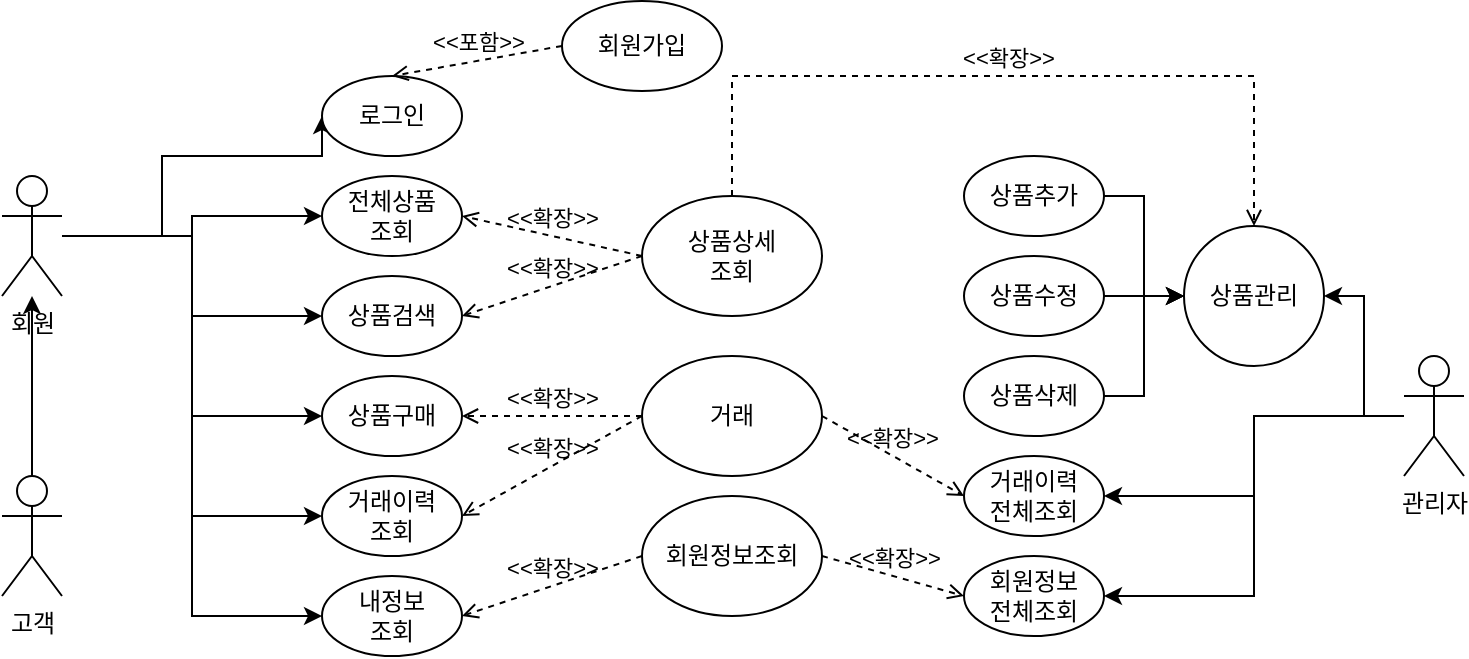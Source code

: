<mxfile version="22.0.4" type="device">
  <diagram name="페이지-1" id="TqrH6-Eq9_K3HOuwOP_P">
    <mxGraphModel dx="875" dy="452" grid="1" gridSize="10" guides="1" tooltips="1" connect="1" arrows="1" fold="1" page="1" pageScale="1" pageWidth="827" pageHeight="1169" math="0" shadow="0">
      <root>
        <mxCell id="0" />
        <mxCell id="1" parent="0" />
        <mxCell id="qsNLnsfJQvfggT2bFRAm-9" style="edgeStyle=orthogonalEdgeStyle;rounded=0;orthogonalLoop=1;jettySize=auto;html=1;entryX=0;entryY=0.5;entryDx=0;entryDy=0;" edge="1" parent="1" source="qsNLnsfJQvfggT2bFRAm-2" target="qsNLnsfJQvfggT2bFRAm-17">
          <mxGeometry relative="1" as="geometry">
            <mxPoint x="160" y="100" as="targetPoint" />
            <Array as="points">
              <mxPoint x="120" y="120" />
              <mxPoint x="120" y="80" />
              <mxPoint x="200" y="80" />
            </Array>
          </mxGeometry>
        </mxCell>
        <mxCell id="qsNLnsfJQvfggT2bFRAm-25" style="edgeStyle=orthogonalEdgeStyle;rounded=0;orthogonalLoop=1;jettySize=auto;html=1;entryX=0;entryY=0.5;entryDx=0;entryDy=0;" edge="1" parent="1" source="qsNLnsfJQvfggT2bFRAm-2" target="qsNLnsfJQvfggT2bFRAm-22">
          <mxGeometry relative="1" as="geometry" />
        </mxCell>
        <mxCell id="qsNLnsfJQvfggT2bFRAm-26" style="edgeStyle=orthogonalEdgeStyle;rounded=0;orthogonalLoop=1;jettySize=auto;html=1;entryX=0;entryY=0.5;entryDx=0;entryDy=0;" edge="1" parent="1" source="qsNLnsfJQvfggT2bFRAm-2" target="qsNLnsfJQvfggT2bFRAm-23">
          <mxGeometry relative="1" as="geometry" />
        </mxCell>
        <mxCell id="qsNLnsfJQvfggT2bFRAm-40" style="edgeStyle=orthogonalEdgeStyle;rounded=0;orthogonalLoop=1;jettySize=auto;html=1;entryX=0;entryY=0.5;entryDx=0;entryDy=0;" edge="1" parent="1" source="qsNLnsfJQvfggT2bFRAm-2" target="qsNLnsfJQvfggT2bFRAm-27">
          <mxGeometry relative="1" as="geometry" />
        </mxCell>
        <mxCell id="qsNLnsfJQvfggT2bFRAm-41" style="edgeStyle=orthogonalEdgeStyle;rounded=0;orthogonalLoop=1;jettySize=auto;html=1;entryX=0;entryY=0.5;entryDx=0;entryDy=0;" edge="1" parent="1" source="qsNLnsfJQvfggT2bFRAm-2" target="qsNLnsfJQvfggT2bFRAm-39">
          <mxGeometry relative="1" as="geometry" />
        </mxCell>
        <mxCell id="qsNLnsfJQvfggT2bFRAm-43" style="edgeStyle=orthogonalEdgeStyle;rounded=0;orthogonalLoop=1;jettySize=auto;html=1;entryX=0;entryY=0.5;entryDx=0;entryDy=0;" edge="1" parent="1" source="qsNLnsfJQvfggT2bFRAm-2" target="qsNLnsfJQvfggT2bFRAm-42">
          <mxGeometry relative="1" as="geometry" />
        </mxCell>
        <object label="회원" id="qsNLnsfJQvfggT2bFRAm-2">
          <mxCell style="shape=umlActor;verticalLabelPosition=bottom;verticalAlign=top;html=1;direction=east;" vertex="1" parent="1">
            <mxGeometry x="40" y="90" width="30" height="60" as="geometry" />
          </mxCell>
        </object>
        <mxCell id="qsNLnsfJQvfggT2bFRAm-57" style="edgeStyle=orthogonalEdgeStyle;rounded=0;orthogonalLoop=1;jettySize=auto;html=1;entryX=1;entryY=0.5;entryDx=0;entryDy=0;" edge="1" parent="1" source="qsNLnsfJQvfggT2bFRAm-10" target="qsNLnsfJQvfggT2bFRAm-53">
          <mxGeometry relative="1" as="geometry" />
        </mxCell>
        <mxCell id="qsNLnsfJQvfggT2bFRAm-62" style="edgeStyle=orthogonalEdgeStyle;rounded=0;orthogonalLoop=1;jettySize=auto;html=1;entryX=1;entryY=0.5;entryDx=0;entryDy=0;" edge="1" parent="1" source="qsNLnsfJQvfggT2bFRAm-10" target="qsNLnsfJQvfggT2bFRAm-60">
          <mxGeometry relative="1" as="geometry" />
        </mxCell>
        <mxCell id="qsNLnsfJQvfggT2bFRAm-63" style="edgeStyle=orthogonalEdgeStyle;rounded=0;orthogonalLoop=1;jettySize=auto;html=1;entryX=1;entryY=0.5;entryDx=0;entryDy=0;" edge="1" parent="1" source="qsNLnsfJQvfggT2bFRAm-10" target="qsNLnsfJQvfggT2bFRAm-61">
          <mxGeometry relative="1" as="geometry" />
        </mxCell>
        <mxCell id="qsNLnsfJQvfggT2bFRAm-10" value="관리자&lt;br&gt;" style="shape=umlActor;verticalLabelPosition=bottom;verticalAlign=top;html=1;" vertex="1" parent="1">
          <mxGeometry x="741" y="180" width="30" height="60" as="geometry" />
        </mxCell>
        <mxCell id="qsNLnsfJQvfggT2bFRAm-12" value="회원가입" style="ellipse;whiteSpace=wrap;html=1;" vertex="1" parent="1">
          <mxGeometry x="320" y="2.5" width="80" height="45" as="geometry" />
        </mxCell>
        <mxCell id="qsNLnsfJQvfggT2bFRAm-17" value="로그인" style="ellipse;whiteSpace=wrap;html=1;" vertex="1" parent="1">
          <mxGeometry x="200" y="40" width="70" height="40" as="geometry" />
        </mxCell>
        <mxCell id="qsNLnsfJQvfggT2bFRAm-20" value="&amp;lt;&amp;lt;포함&amp;gt;&amp;gt;" style="html=1;verticalAlign=bottom;labelBackgroundColor=none;endArrow=open;endFill=0;dashed=1;rounded=0;exitX=0;exitY=0.5;exitDx=0;exitDy=0;entryX=0.5;entryY=0;entryDx=0;entryDy=0;" edge="1" parent="1" source="qsNLnsfJQvfggT2bFRAm-12" target="qsNLnsfJQvfggT2bFRAm-17">
          <mxGeometry width="160" relative="1" as="geometry">
            <mxPoint x="170" y="160" as="sourcePoint" />
            <mxPoint x="330" y="160" as="targetPoint" />
          </mxGeometry>
        </mxCell>
        <mxCell id="qsNLnsfJQvfggT2bFRAm-22" value="전체상품&lt;br&gt;조회" style="ellipse;whiteSpace=wrap;html=1;" vertex="1" parent="1">
          <mxGeometry x="200" y="90" width="70" height="40" as="geometry" />
        </mxCell>
        <mxCell id="qsNLnsfJQvfggT2bFRAm-23" value="상품검색" style="ellipse;whiteSpace=wrap;html=1;" vertex="1" parent="1">
          <mxGeometry x="200" y="140" width="70" height="40" as="geometry" />
        </mxCell>
        <mxCell id="qsNLnsfJQvfggT2bFRAm-27" value="상품구매" style="ellipse;whiteSpace=wrap;html=1;" vertex="1" parent="1">
          <mxGeometry x="200" y="190" width="70" height="40" as="geometry" />
        </mxCell>
        <mxCell id="qsNLnsfJQvfggT2bFRAm-28" value="상품상세&lt;br&gt;조회" style="ellipse;whiteSpace=wrap;html=1;" vertex="1" parent="1">
          <mxGeometry x="360" y="100" width="90" height="60" as="geometry" />
        </mxCell>
        <mxCell id="qsNLnsfJQvfggT2bFRAm-29" value="&amp;lt;&amp;lt;확장&amp;gt;&amp;gt;" style="html=1;verticalAlign=bottom;labelBackgroundColor=none;endArrow=open;endFill=0;dashed=1;rounded=0;exitX=0;exitY=0.5;exitDx=0;exitDy=0;entryX=1;entryY=0.5;entryDx=0;entryDy=0;" edge="1" parent="1" source="qsNLnsfJQvfggT2bFRAm-28" target="qsNLnsfJQvfggT2bFRAm-22">
          <mxGeometry width="160" relative="1" as="geometry">
            <mxPoint x="320" y="190" as="sourcePoint" />
            <mxPoint x="480" y="190" as="targetPoint" />
          </mxGeometry>
        </mxCell>
        <mxCell id="qsNLnsfJQvfggT2bFRAm-30" value="&amp;lt;&amp;lt;확장&amp;gt;&amp;gt;" style="html=1;verticalAlign=bottom;labelBackgroundColor=none;endArrow=open;endFill=0;dashed=1;rounded=0;entryX=1;entryY=0.5;entryDx=0;entryDy=0;exitX=0;exitY=0.5;exitDx=0;exitDy=0;" edge="1" parent="1" source="qsNLnsfJQvfggT2bFRAm-28" target="qsNLnsfJQvfggT2bFRAm-23">
          <mxGeometry width="160" relative="1" as="geometry">
            <mxPoint x="310" y="130" as="sourcePoint" />
            <mxPoint x="280" y="120" as="targetPoint" />
          </mxGeometry>
        </mxCell>
        <mxCell id="qsNLnsfJQvfggT2bFRAm-36" value="" style="edgeStyle=orthogonalEdgeStyle;rounded=0;orthogonalLoop=1;jettySize=auto;html=1;" edge="1" parent="1" source="qsNLnsfJQvfggT2bFRAm-33" target="qsNLnsfJQvfggT2bFRAm-2">
          <mxGeometry relative="1" as="geometry" />
        </mxCell>
        <object label="고객" id="qsNLnsfJQvfggT2bFRAm-33">
          <mxCell style="shape=umlActor;verticalLabelPosition=bottom;verticalAlign=top;html=1;direction=east;" vertex="1" parent="1">
            <mxGeometry x="40" y="240" width="30" height="60" as="geometry" />
          </mxCell>
        </object>
        <mxCell id="qsNLnsfJQvfggT2bFRAm-39" value="거래이력&lt;br&gt;조회" style="ellipse;whiteSpace=wrap;html=1;" vertex="1" parent="1">
          <mxGeometry x="200" y="240" width="70" height="40" as="geometry" />
        </mxCell>
        <mxCell id="qsNLnsfJQvfggT2bFRAm-42" value="내정보&lt;br&gt;조회" style="ellipse;whiteSpace=wrap;html=1;" vertex="1" parent="1">
          <mxGeometry x="200" y="290" width="70" height="40" as="geometry" />
        </mxCell>
        <mxCell id="qsNLnsfJQvfggT2bFRAm-44" value="거래" style="ellipse;whiteSpace=wrap;html=1;" vertex="1" parent="1">
          <mxGeometry x="360" y="180" width="90" height="60" as="geometry" />
        </mxCell>
        <mxCell id="qsNLnsfJQvfggT2bFRAm-45" value="&amp;lt;&amp;lt;확장&amp;gt;&amp;gt;" style="html=1;verticalAlign=bottom;labelBackgroundColor=none;endArrow=open;endFill=0;dashed=1;rounded=0;entryX=1;entryY=0.5;entryDx=0;entryDy=0;exitX=0;exitY=0.5;exitDx=0;exitDy=0;" edge="1" parent="1" source="qsNLnsfJQvfggT2bFRAm-44" target="qsNLnsfJQvfggT2bFRAm-39">
          <mxGeometry width="160" relative="1" as="geometry">
            <mxPoint x="370" y="240" as="sourcePoint" />
            <mxPoint x="280" y="120" as="targetPoint" />
          </mxGeometry>
        </mxCell>
        <mxCell id="qsNLnsfJQvfggT2bFRAm-46" value="&amp;lt;&amp;lt;확장&amp;gt;&amp;gt;" style="html=1;verticalAlign=bottom;labelBackgroundColor=none;endArrow=open;endFill=0;dashed=1;rounded=0;entryX=1;entryY=0.5;entryDx=0;entryDy=0;exitX=0;exitY=0.5;exitDx=0;exitDy=0;" edge="1" parent="1" source="qsNLnsfJQvfggT2bFRAm-44" target="qsNLnsfJQvfggT2bFRAm-27">
          <mxGeometry width="160" relative="1" as="geometry">
            <mxPoint x="370" y="250" as="sourcePoint" />
            <mxPoint x="280" y="270" as="targetPoint" />
          </mxGeometry>
        </mxCell>
        <mxCell id="qsNLnsfJQvfggT2bFRAm-47" value="회원정보조회" style="ellipse;whiteSpace=wrap;html=1;" vertex="1" parent="1">
          <mxGeometry x="360" y="250" width="90" height="60" as="geometry" />
        </mxCell>
        <mxCell id="qsNLnsfJQvfggT2bFRAm-48" value="&amp;lt;&amp;lt;확장&amp;gt;&amp;gt;" style="html=1;verticalAlign=bottom;labelBackgroundColor=none;endArrow=open;endFill=0;dashed=1;rounded=0;entryX=1;entryY=0.5;entryDx=0;entryDy=0;exitX=0;exitY=0.5;exitDx=0;exitDy=0;" edge="1" parent="1" source="qsNLnsfJQvfggT2bFRAm-47" target="qsNLnsfJQvfggT2bFRAm-42">
          <mxGeometry width="160" relative="1" as="geometry">
            <mxPoint x="370" y="220" as="sourcePoint" />
            <mxPoint x="280" y="270" as="targetPoint" />
          </mxGeometry>
        </mxCell>
        <mxCell id="qsNLnsfJQvfggT2bFRAm-54" style="edgeStyle=orthogonalEdgeStyle;rounded=0;orthogonalLoop=1;jettySize=auto;html=1;entryX=0;entryY=0.5;entryDx=0;entryDy=0;" edge="1" parent="1" source="qsNLnsfJQvfggT2bFRAm-49" target="qsNLnsfJQvfggT2bFRAm-53">
          <mxGeometry relative="1" as="geometry" />
        </mxCell>
        <mxCell id="qsNLnsfJQvfggT2bFRAm-49" value="상품추가" style="ellipse;whiteSpace=wrap;html=1;" vertex="1" parent="1">
          <mxGeometry x="521" y="80" width="70" height="40" as="geometry" />
        </mxCell>
        <mxCell id="qsNLnsfJQvfggT2bFRAm-55" style="edgeStyle=orthogonalEdgeStyle;rounded=0;orthogonalLoop=1;jettySize=auto;html=1;" edge="1" parent="1" source="qsNLnsfJQvfggT2bFRAm-50" target="qsNLnsfJQvfggT2bFRAm-53">
          <mxGeometry relative="1" as="geometry" />
        </mxCell>
        <mxCell id="qsNLnsfJQvfggT2bFRAm-50" value="상품수정" style="ellipse;whiteSpace=wrap;html=1;" vertex="1" parent="1">
          <mxGeometry x="521" y="130" width="70" height="40" as="geometry" />
        </mxCell>
        <mxCell id="qsNLnsfJQvfggT2bFRAm-56" style="edgeStyle=orthogonalEdgeStyle;rounded=0;orthogonalLoop=1;jettySize=auto;html=1;" edge="1" parent="1" source="qsNLnsfJQvfggT2bFRAm-51" target="qsNLnsfJQvfggT2bFRAm-53">
          <mxGeometry relative="1" as="geometry" />
        </mxCell>
        <mxCell id="qsNLnsfJQvfggT2bFRAm-51" value="상품삭제" style="ellipse;whiteSpace=wrap;html=1;" vertex="1" parent="1">
          <mxGeometry x="521" y="180" width="70" height="40" as="geometry" />
        </mxCell>
        <mxCell id="qsNLnsfJQvfggT2bFRAm-53" value="상품관리" style="ellipse;whiteSpace=wrap;html=1;" vertex="1" parent="1">
          <mxGeometry x="631" y="115" width="70" height="70" as="geometry" />
        </mxCell>
        <mxCell id="qsNLnsfJQvfggT2bFRAm-59" value="&amp;lt;&amp;lt;확장&amp;gt;&amp;gt;" style="html=1;verticalAlign=bottom;labelBackgroundColor=none;endArrow=open;endFill=0;dashed=1;rounded=0;exitX=0.5;exitY=0;exitDx=0;exitDy=0;entryX=0.5;entryY=0;entryDx=0;entryDy=0;" edge="1" parent="1" source="qsNLnsfJQvfggT2bFRAm-28" target="qsNLnsfJQvfggT2bFRAm-53">
          <mxGeometry width="160" relative="1" as="geometry">
            <mxPoint x="370" y="140" as="sourcePoint" />
            <mxPoint x="280" y="120" as="targetPoint" />
            <Array as="points">
              <mxPoint x="405" y="40" />
              <mxPoint x="560" y="40" />
              <mxPoint x="666" y="40" />
            </Array>
          </mxGeometry>
        </mxCell>
        <mxCell id="qsNLnsfJQvfggT2bFRAm-60" value="거래이력&lt;br&gt;전체조회" style="ellipse;whiteSpace=wrap;html=1;" vertex="1" parent="1">
          <mxGeometry x="521" y="230" width="70" height="40" as="geometry" />
        </mxCell>
        <mxCell id="qsNLnsfJQvfggT2bFRAm-61" value="회원정보&lt;br&gt;전체조회" style="ellipse;whiteSpace=wrap;html=1;" vertex="1" parent="1">
          <mxGeometry x="521" y="280" width="70" height="40" as="geometry" />
        </mxCell>
        <mxCell id="qsNLnsfJQvfggT2bFRAm-65" value="&amp;lt;&amp;lt;확장&amp;gt;&amp;gt;" style="html=1;verticalAlign=bottom;labelBackgroundColor=none;endArrow=open;endFill=0;dashed=1;rounded=0;entryX=0;entryY=0.5;entryDx=0;entryDy=0;exitX=1;exitY=0.5;exitDx=0;exitDy=0;" edge="1" parent="1" source="qsNLnsfJQvfggT2bFRAm-44" target="qsNLnsfJQvfggT2bFRAm-60">
          <mxGeometry width="160" relative="1" as="geometry">
            <mxPoint x="370" y="220" as="sourcePoint" />
            <mxPoint x="280" y="220" as="targetPoint" />
          </mxGeometry>
        </mxCell>
        <mxCell id="qsNLnsfJQvfggT2bFRAm-66" value="&amp;lt;&amp;lt;확장&amp;gt;&amp;gt;" style="html=1;verticalAlign=bottom;labelBackgroundColor=none;endArrow=open;endFill=0;dashed=1;rounded=0;entryX=0;entryY=0.5;entryDx=0;entryDy=0;exitX=1;exitY=0.5;exitDx=0;exitDy=0;" edge="1" parent="1" source="qsNLnsfJQvfggT2bFRAm-47" target="qsNLnsfJQvfggT2bFRAm-61">
          <mxGeometry width="160" relative="1" as="geometry">
            <mxPoint x="460" y="220" as="sourcePoint" />
            <mxPoint x="531" y="260" as="targetPoint" />
          </mxGeometry>
        </mxCell>
      </root>
    </mxGraphModel>
  </diagram>
</mxfile>